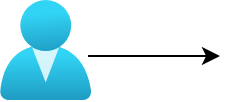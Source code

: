 <mxfile version="26.2.14">
  <diagram name="Page-1" id="KTqwcdXpjocmhjIUhx2A">
    <mxGraphModel dx="1418" dy="760" grid="1" gridSize="10" guides="1" tooltips="1" connect="1" arrows="1" fold="1" page="1" pageScale="1" pageWidth="827" pageHeight="1169" math="0" shadow="0">
      <root>
        <mxCell id="0" />
        <mxCell id="1" parent="0" />
        <mxCell id="YH1nLclGi4jUU_9F0U5y-1" value="" style="image;aspect=fixed;html=1;points=[];align=center;fontSize=12;image=img/lib/azure2/identity/Users.svg;" vertex="1" parent="1">
          <mxGeometry x="60" y="310" width="45.71" height="50" as="geometry" />
        </mxCell>
        <mxCell id="YH1nLclGi4jUU_9F0U5y-2" value="" style="endArrow=classic;html=1;rounded=0;exitX=0.963;exitY=0.56;exitDx=0;exitDy=0;exitPerimeter=0;" edge="1" parent="1" source="YH1nLclGi4jUU_9F0U5y-1">
          <mxGeometry width="50" height="50" relative="1" as="geometry">
            <mxPoint x="390" y="320" as="sourcePoint" />
            <mxPoint x="170" y="338" as="targetPoint" />
          </mxGeometry>
        </mxCell>
      </root>
    </mxGraphModel>
  </diagram>
</mxfile>
